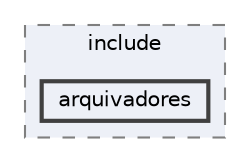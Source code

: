 digraph "becommons/include/arquivadores"
{
 // LATEX_PDF_SIZE
  bgcolor="transparent";
  edge [fontname=Helvetica,fontsize=10,labelfontname=Helvetica,labelfontsize=10];
  node [fontname=Helvetica,fontsize=10,shape=box,height=0.2,width=0.4];
  compound=true
  subgraph clusterdir_9a744b5567c265deacf566b467d8af59 {
    graph [ bgcolor="#edf0f7", pencolor="grey50", label="include", fontname=Helvetica,fontsize=10 style="filled,dashed", URL="dir_9a744b5567c265deacf566b467d8af59.html",tooltip=""]
  dir_0058f9f8930e3f234e27134542bf0d59 [label="arquivadores", fillcolor="#edf0f7", color="grey25", style="filled,bold", URL="dir_0058f9f8930e3f234e27134542bf0d59.html",tooltip=""];
  }
}
